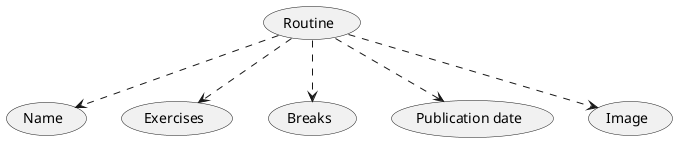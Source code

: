 ------------------------
diagram.routine.png

@startuml
(Routine) ..> (Name)
(Routine) ..> (Exercises)
(Routine) ..> (Breaks)
(Routine) ..> (Publication date)
(Routine) ..> (Image)
@enduml

PlantUML version 1.2019.12beta6(Unknown compile time)
(GPL source distribution)
Java Runtime: Java(TM) SE Runtime Environment
JVM: Java HotSpot(TM) 64-Bit Server VM
Java Version: 1.7.0_25-b15
Operating System: Linux
Default Encoding: UTF-8
Language: en
Country: US

------------------------
